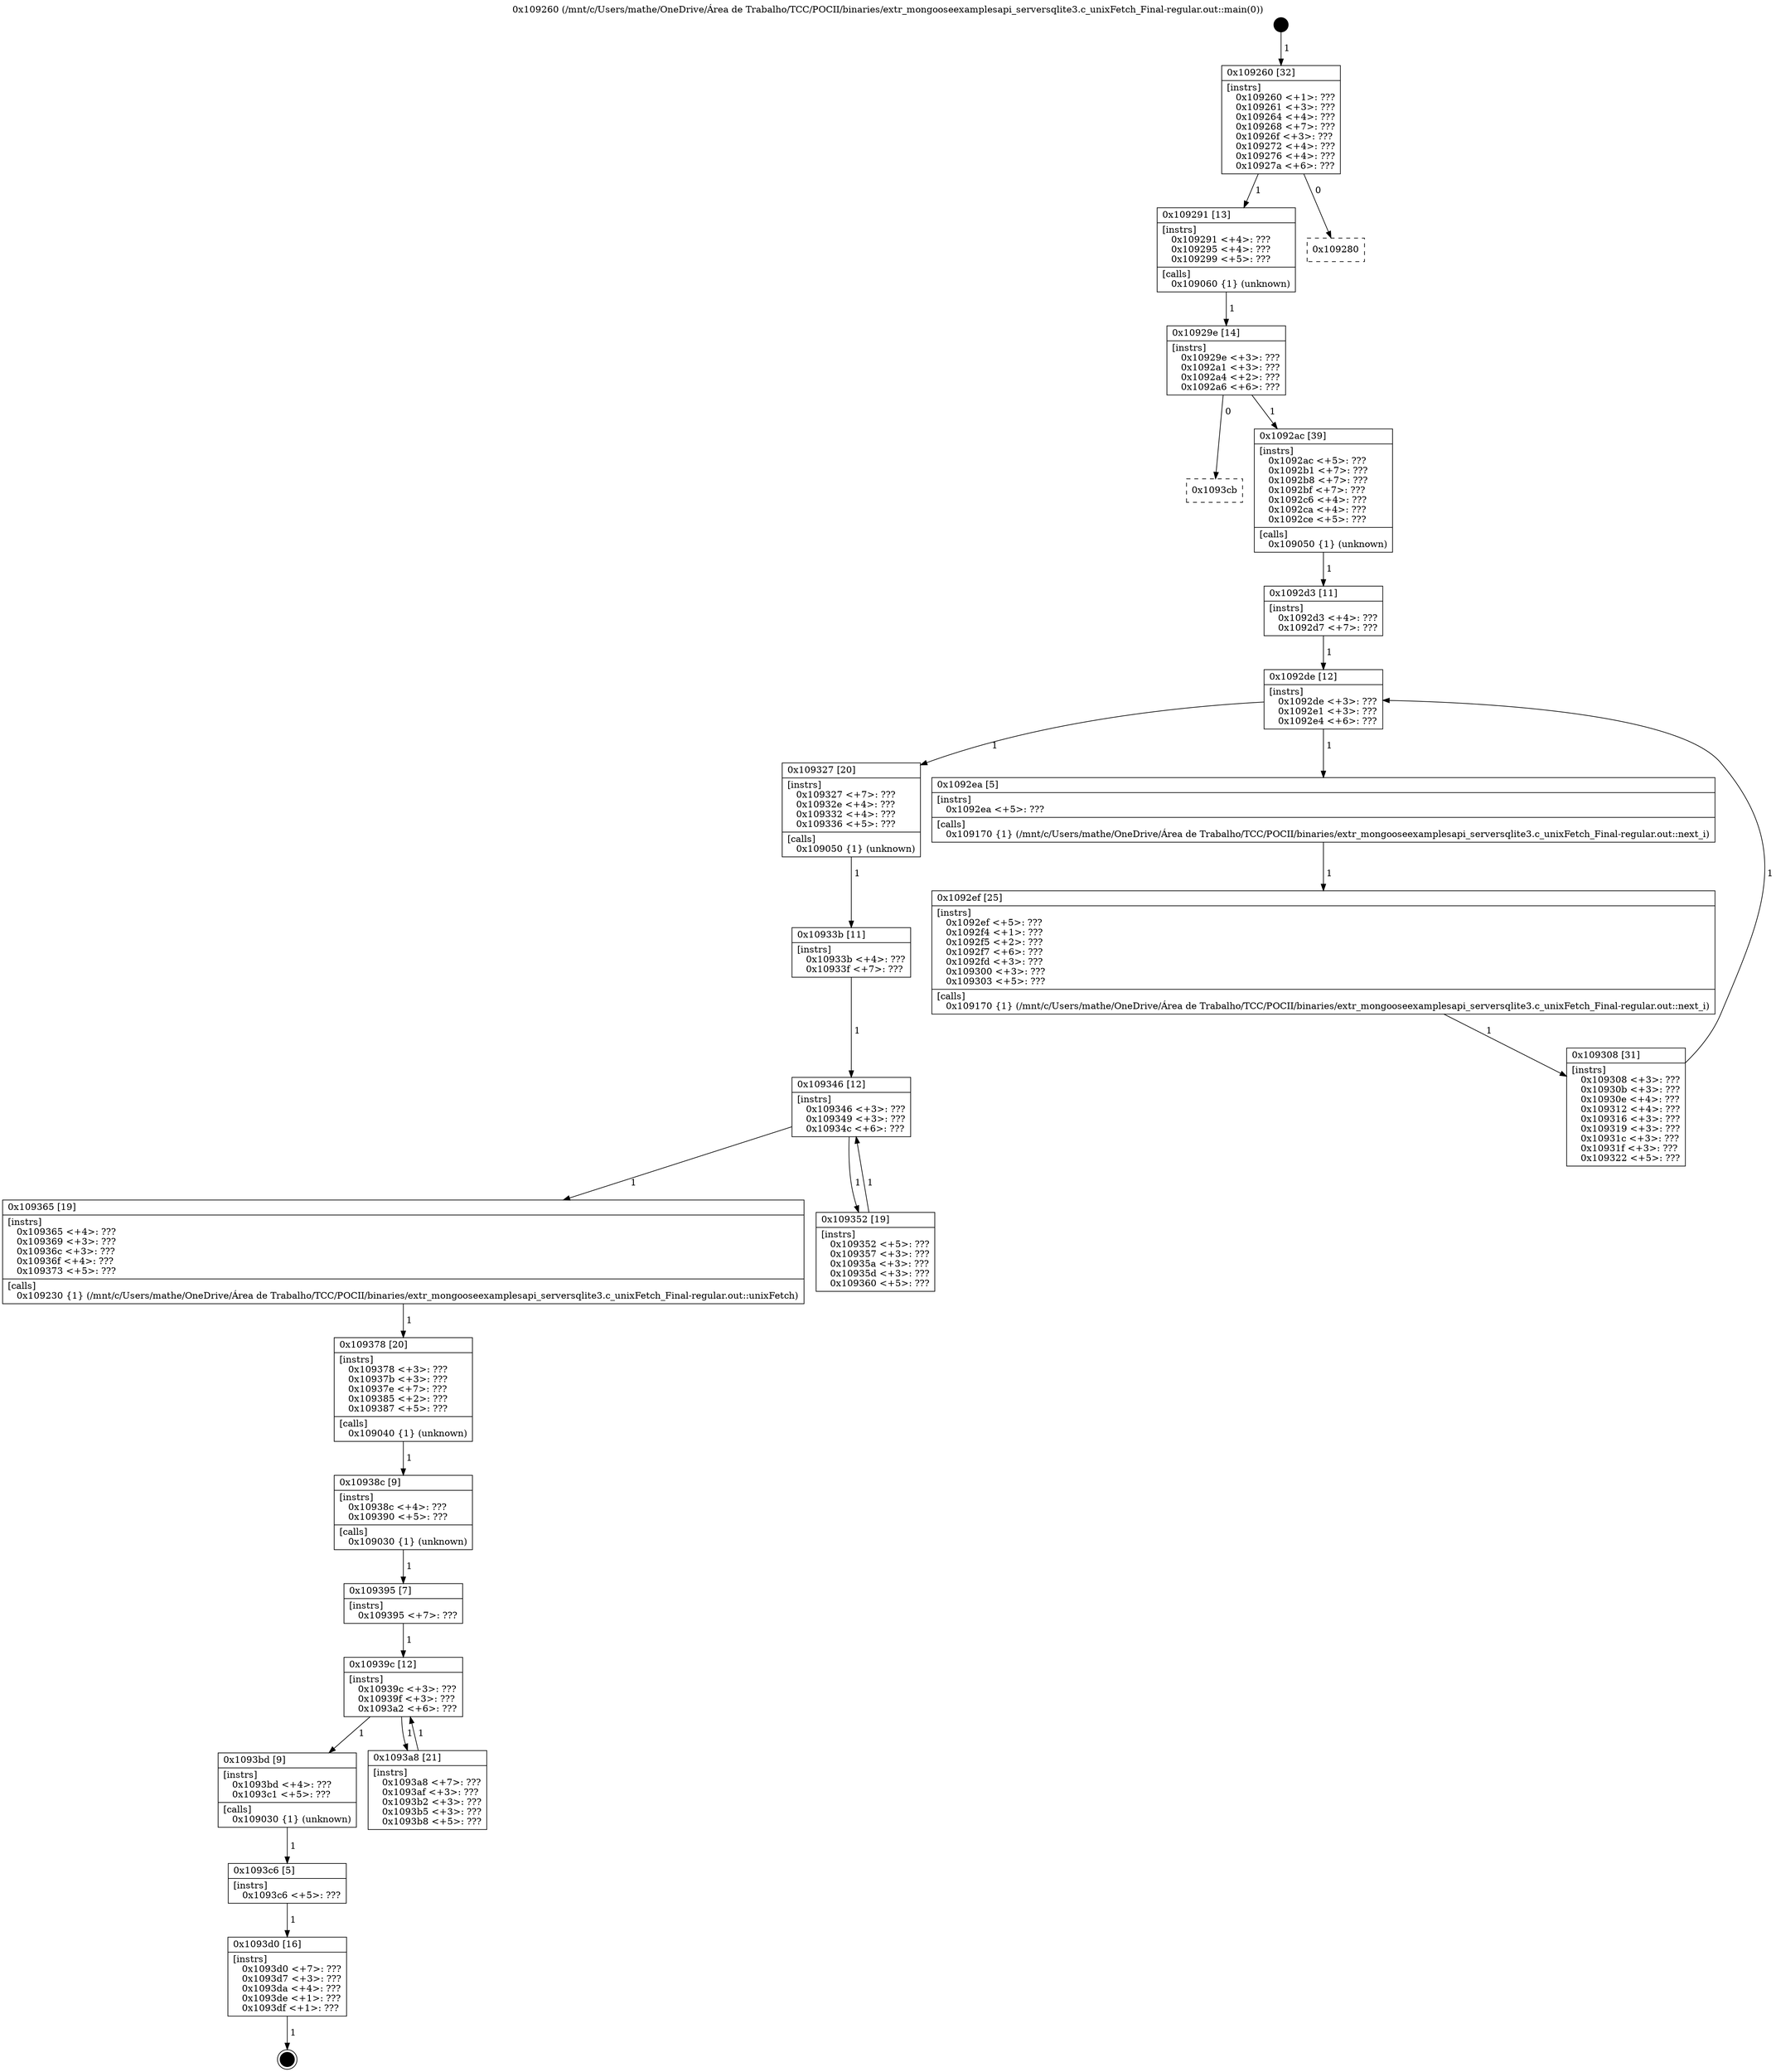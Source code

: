digraph "0x109260" {
  label = "0x109260 (/mnt/c/Users/mathe/OneDrive/Área de Trabalho/TCC/POCII/binaries/extr_mongooseexamplesapi_serversqlite3.c_unixFetch_Final-regular.out::main(0))"
  labelloc = "t"
  node[shape=record]

  Entry [label="",width=0.3,height=0.3,shape=circle,fillcolor=black,style=filled]
  "0x109260" [label="{
     0x109260 [32]\l
     | [instrs]\l
     &nbsp;&nbsp;0x109260 \<+1\>: ???\l
     &nbsp;&nbsp;0x109261 \<+3\>: ???\l
     &nbsp;&nbsp;0x109264 \<+4\>: ???\l
     &nbsp;&nbsp;0x109268 \<+7\>: ???\l
     &nbsp;&nbsp;0x10926f \<+3\>: ???\l
     &nbsp;&nbsp;0x109272 \<+4\>: ???\l
     &nbsp;&nbsp;0x109276 \<+4\>: ???\l
     &nbsp;&nbsp;0x10927a \<+6\>: ???\l
  }"]
  "0x109291" [label="{
     0x109291 [13]\l
     | [instrs]\l
     &nbsp;&nbsp;0x109291 \<+4\>: ???\l
     &nbsp;&nbsp;0x109295 \<+4\>: ???\l
     &nbsp;&nbsp;0x109299 \<+5\>: ???\l
     | [calls]\l
     &nbsp;&nbsp;0x109060 \{1\} (unknown)\l
  }"]
  "0x109280" [label="{
     0x109280\l
  }", style=dashed]
  "0x10929e" [label="{
     0x10929e [14]\l
     | [instrs]\l
     &nbsp;&nbsp;0x10929e \<+3\>: ???\l
     &nbsp;&nbsp;0x1092a1 \<+3\>: ???\l
     &nbsp;&nbsp;0x1092a4 \<+2\>: ???\l
     &nbsp;&nbsp;0x1092a6 \<+6\>: ???\l
  }"]
  "0x1093cb" [label="{
     0x1093cb\l
  }", style=dashed]
  "0x1092ac" [label="{
     0x1092ac [39]\l
     | [instrs]\l
     &nbsp;&nbsp;0x1092ac \<+5\>: ???\l
     &nbsp;&nbsp;0x1092b1 \<+7\>: ???\l
     &nbsp;&nbsp;0x1092b8 \<+7\>: ???\l
     &nbsp;&nbsp;0x1092bf \<+7\>: ???\l
     &nbsp;&nbsp;0x1092c6 \<+4\>: ???\l
     &nbsp;&nbsp;0x1092ca \<+4\>: ???\l
     &nbsp;&nbsp;0x1092ce \<+5\>: ???\l
     | [calls]\l
     &nbsp;&nbsp;0x109050 \{1\} (unknown)\l
  }"]
  Exit [label="",width=0.3,height=0.3,shape=circle,fillcolor=black,style=filled,peripheries=2]
  "0x1092de" [label="{
     0x1092de [12]\l
     | [instrs]\l
     &nbsp;&nbsp;0x1092de \<+3\>: ???\l
     &nbsp;&nbsp;0x1092e1 \<+3\>: ???\l
     &nbsp;&nbsp;0x1092e4 \<+6\>: ???\l
  }"]
  "0x109327" [label="{
     0x109327 [20]\l
     | [instrs]\l
     &nbsp;&nbsp;0x109327 \<+7\>: ???\l
     &nbsp;&nbsp;0x10932e \<+4\>: ???\l
     &nbsp;&nbsp;0x109332 \<+4\>: ???\l
     &nbsp;&nbsp;0x109336 \<+5\>: ???\l
     | [calls]\l
     &nbsp;&nbsp;0x109050 \{1\} (unknown)\l
  }"]
  "0x1092ea" [label="{
     0x1092ea [5]\l
     | [instrs]\l
     &nbsp;&nbsp;0x1092ea \<+5\>: ???\l
     | [calls]\l
     &nbsp;&nbsp;0x109170 \{1\} (/mnt/c/Users/mathe/OneDrive/Área de Trabalho/TCC/POCII/binaries/extr_mongooseexamplesapi_serversqlite3.c_unixFetch_Final-regular.out::next_i)\l
  }"]
  "0x1092ef" [label="{
     0x1092ef [25]\l
     | [instrs]\l
     &nbsp;&nbsp;0x1092ef \<+5\>: ???\l
     &nbsp;&nbsp;0x1092f4 \<+1\>: ???\l
     &nbsp;&nbsp;0x1092f5 \<+2\>: ???\l
     &nbsp;&nbsp;0x1092f7 \<+6\>: ???\l
     &nbsp;&nbsp;0x1092fd \<+3\>: ???\l
     &nbsp;&nbsp;0x109300 \<+3\>: ???\l
     &nbsp;&nbsp;0x109303 \<+5\>: ???\l
     | [calls]\l
     &nbsp;&nbsp;0x109170 \{1\} (/mnt/c/Users/mathe/OneDrive/Área de Trabalho/TCC/POCII/binaries/extr_mongooseexamplesapi_serversqlite3.c_unixFetch_Final-regular.out::next_i)\l
  }"]
  "0x109308" [label="{
     0x109308 [31]\l
     | [instrs]\l
     &nbsp;&nbsp;0x109308 \<+3\>: ???\l
     &nbsp;&nbsp;0x10930b \<+3\>: ???\l
     &nbsp;&nbsp;0x10930e \<+4\>: ???\l
     &nbsp;&nbsp;0x109312 \<+4\>: ???\l
     &nbsp;&nbsp;0x109316 \<+3\>: ???\l
     &nbsp;&nbsp;0x109319 \<+3\>: ???\l
     &nbsp;&nbsp;0x10931c \<+3\>: ???\l
     &nbsp;&nbsp;0x10931f \<+3\>: ???\l
     &nbsp;&nbsp;0x109322 \<+5\>: ???\l
  }"]
  "0x1092d3" [label="{
     0x1092d3 [11]\l
     | [instrs]\l
     &nbsp;&nbsp;0x1092d3 \<+4\>: ???\l
     &nbsp;&nbsp;0x1092d7 \<+7\>: ???\l
  }"]
  "0x109346" [label="{
     0x109346 [12]\l
     | [instrs]\l
     &nbsp;&nbsp;0x109346 \<+3\>: ???\l
     &nbsp;&nbsp;0x109349 \<+3\>: ???\l
     &nbsp;&nbsp;0x10934c \<+6\>: ???\l
  }"]
  "0x109365" [label="{
     0x109365 [19]\l
     | [instrs]\l
     &nbsp;&nbsp;0x109365 \<+4\>: ???\l
     &nbsp;&nbsp;0x109369 \<+3\>: ???\l
     &nbsp;&nbsp;0x10936c \<+3\>: ???\l
     &nbsp;&nbsp;0x10936f \<+4\>: ???\l
     &nbsp;&nbsp;0x109373 \<+5\>: ???\l
     | [calls]\l
     &nbsp;&nbsp;0x109230 \{1\} (/mnt/c/Users/mathe/OneDrive/Área de Trabalho/TCC/POCII/binaries/extr_mongooseexamplesapi_serversqlite3.c_unixFetch_Final-regular.out::unixFetch)\l
  }"]
  "0x109352" [label="{
     0x109352 [19]\l
     | [instrs]\l
     &nbsp;&nbsp;0x109352 \<+5\>: ???\l
     &nbsp;&nbsp;0x109357 \<+3\>: ???\l
     &nbsp;&nbsp;0x10935a \<+3\>: ???\l
     &nbsp;&nbsp;0x10935d \<+3\>: ???\l
     &nbsp;&nbsp;0x109360 \<+5\>: ???\l
  }"]
  "0x1093d0" [label="{
     0x1093d0 [16]\l
     | [instrs]\l
     &nbsp;&nbsp;0x1093d0 \<+7\>: ???\l
     &nbsp;&nbsp;0x1093d7 \<+3\>: ???\l
     &nbsp;&nbsp;0x1093da \<+4\>: ???\l
     &nbsp;&nbsp;0x1093de \<+1\>: ???\l
     &nbsp;&nbsp;0x1093df \<+1\>: ???\l
  }"]
  "0x10933b" [label="{
     0x10933b [11]\l
     | [instrs]\l
     &nbsp;&nbsp;0x10933b \<+4\>: ???\l
     &nbsp;&nbsp;0x10933f \<+7\>: ???\l
  }"]
  "0x109378" [label="{
     0x109378 [20]\l
     | [instrs]\l
     &nbsp;&nbsp;0x109378 \<+3\>: ???\l
     &nbsp;&nbsp;0x10937b \<+3\>: ???\l
     &nbsp;&nbsp;0x10937e \<+7\>: ???\l
     &nbsp;&nbsp;0x109385 \<+2\>: ???\l
     &nbsp;&nbsp;0x109387 \<+5\>: ???\l
     | [calls]\l
     &nbsp;&nbsp;0x109040 \{1\} (unknown)\l
  }"]
  "0x10938c" [label="{
     0x10938c [9]\l
     | [instrs]\l
     &nbsp;&nbsp;0x10938c \<+4\>: ???\l
     &nbsp;&nbsp;0x109390 \<+5\>: ???\l
     | [calls]\l
     &nbsp;&nbsp;0x109030 \{1\} (unknown)\l
  }"]
  "0x10939c" [label="{
     0x10939c [12]\l
     | [instrs]\l
     &nbsp;&nbsp;0x10939c \<+3\>: ???\l
     &nbsp;&nbsp;0x10939f \<+3\>: ???\l
     &nbsp;&nbsp;0x1093a2 \<+6\>: ???\l
  }"]
  "0x1093bd" [label="{
     0x1093bd [9]\l
     | [instrs]\l
     &nbsp;&nbsp;0x1093bd \<+4\>: ???\l
     &nbsp;&nbsp;0x1093c1 \<+5\>: ???\l
     | [calls]\l
     &nbsp;&nbsp;0x109030 \{1\} (unknown)\l
  }"]
  "0x1093a8" [label="{
     0x1093a8 [21]\l
     | [instrs]\l
     &nbsp;&nbsp;0x1093a8 \<+7\>: ???\l
     &nbsp;&nbsp;0x1093af \<+3\>: ???\l
     &nbsp;&nbsp;0x1093b2 \<+3\>: ???\l
     &nbsp;&nbsp;0x1093b5 \<+3\>: ???\l
     &nbsp;&nbsp;0x1093b8 \<+5\>: ???\l
  }"]
  "0x109395" [label="{
     0x109395 [7]\l
     | [instrs]\l
     &nbsp;&nbsp;0x109395 \<+7\>: ???\l
  }"]
  "0x1093c6" [label="{
     0x1093c6 [5]\l
     | [instrs]\l
     &nbsp;&nbsp;0x1093c6 \<+5\>: ???\l
  }"]
  Entry -> "0x109260" [label=" 1"]
  "0x109260" -> "0x109291" [label=" 1"]
  "0x109260" -> "0x109280" [label=" 0"]
  "0x109291" -> "0x10929e" [label=" 1"]
  "0x10929e" -> "0x1093cb" [label=" 0"]
  "0x10929e" -> "0x1092ac" [label=" 1"]
  "0x1093d0" -> Exit [label=" 1"]
  "0x1092ac" -> "0x1092d3" [label=" 1"]
  "0x1092de" -> "0x109327" [label=" 1"]
  "0x1092de" -> "0x1092ea" [label=" 1"]
  "0x1092ea" -> "0x1092ef" [label=" 1"]
  "0x1092ef" -> "0x109308" [label=" 1"]
  "0x1092d3" -> "0x1092de" [label=" 1"]
  "0x109308" -> "0x1092de" [label=" 1"]
  "0x109327" -> "0x10933b" [label=" 1"]
  "0x109346" -> "0x109365" [label=" 1"]
  "0x109346" -> "0x109352" [label=" 1"]
  "0x1093c6" -> "0x1093d0" [label=" 1"]
  "0x10933b" -> "0x109346" [label=" 1"]
  "0x109352" -> "0x109346" [label=" 1"]
  "0x109365" -> "0x109378" [label=" 1"]
  "0x109378" -> "0x10938c" [label=" 1"]
  "0x10938c" -> "0x109395" [label=" 1"]
  "0x10939c" -> "0x1093bd" [label=" 1"]
  "0x10939c" -> "0x1093a8" [label=" 1"]
  "0x109395" -> "0x10939c" [label=" 1"]
  "0x1093a8" -> "0x10939c" [label=" 1"]
  "0x1093bd" -> "0x1093c6" [label=" 1"]
}

